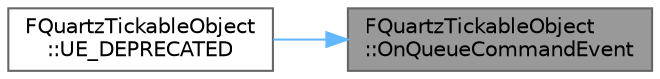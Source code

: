 digraph "FQuartzTickableObject::OnQueueCommandEvent"
{
 // INTERACTIVE_SVG=YES
 // LATEX_PDF_SIZE
  bgcolor="transparent";
  edge [fontname=Helvetica,fontsize=10,labelfontname=Helvetica,labelfontsize=10];
  node [fontname=Helvetica,fontsize=10,shape=box,height=0.2,width=0.4];
  rankdir="RL";
  Node1 [id="Node000001",label="FQuartzTickableObject\l::OnQueueCommandEvent",height=0.2,width=0.4,color="gray40", fillcolor="grey60", style="filled", fontcolor="black",tooltip=" "];
  Node1 -> Node2 [id="edge1_Node000001_Node000002",dir="back",color="steelblue1",style="solid",tooltip=" "];
  Node2 [id="Node000002",label="FQuartzTickableObject\l::UE_DEPRECATED",height=0.2,width=0.4,color="grey40", fillcolor="white", style="filled",URL="$db/d27/classFQuartzTickableObject.html#a538889730e04cfb19e9bab07b7961d72",tooltip=" "];
}
